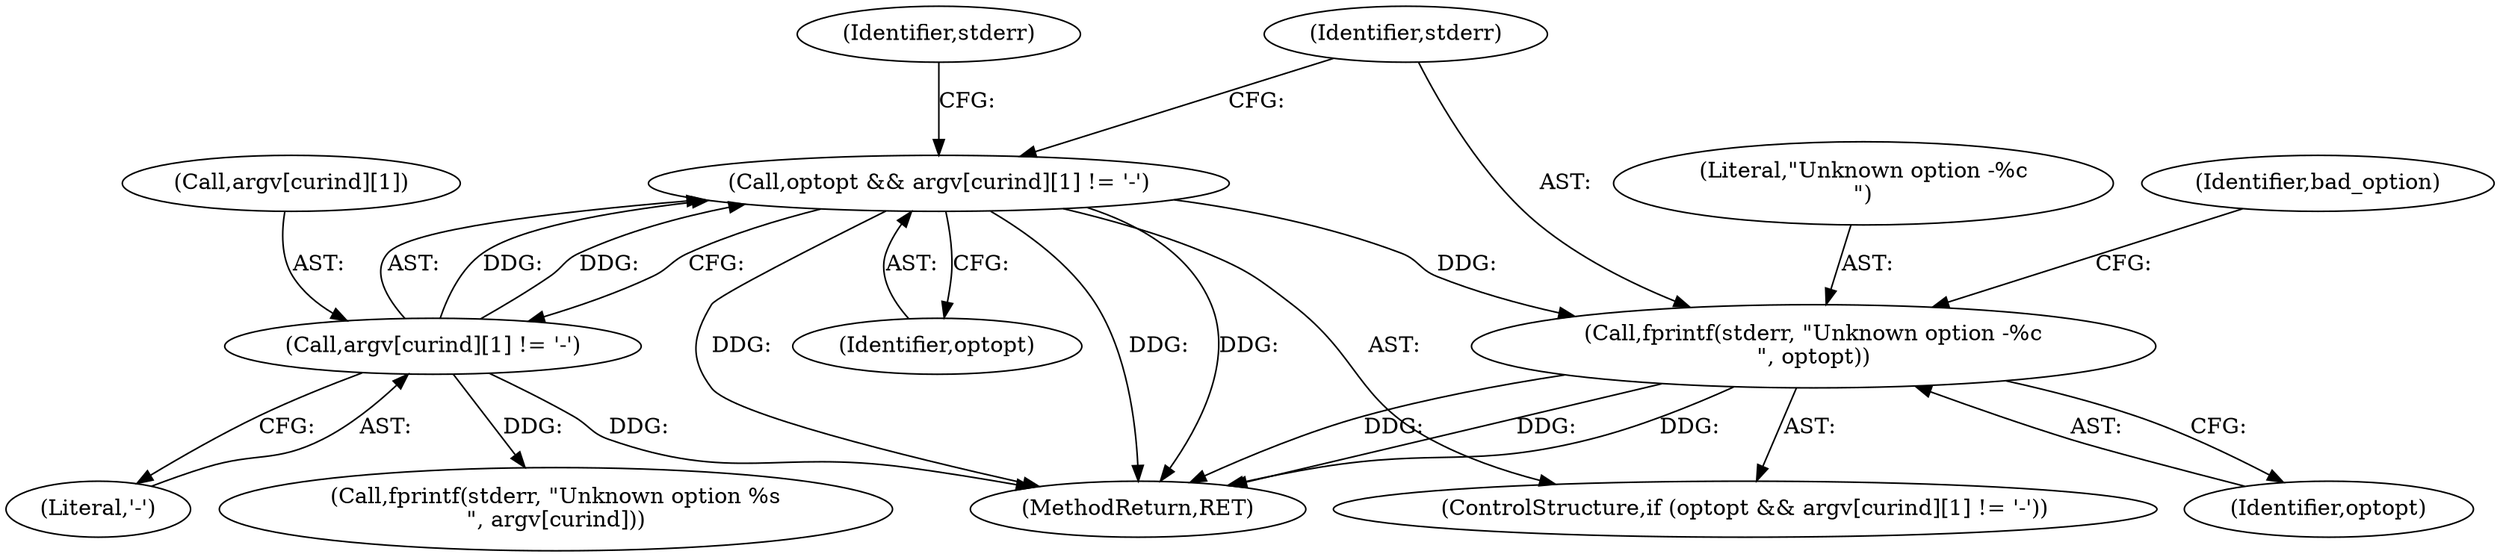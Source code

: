 digraph "0_keepalived_04f2d32871bb3b11d7dc024039952f2fe2750306@API" {
"1000670" [label="(Call,fprintf(stderr, \"Unknown option -%c\n\", optopt))"];
"1000661" [label="(Call,optopt && argv[curind][1] != '-')"];
"1000663" [label="(Call,argv[curind][1] != '-')"];
"1000682" [label="(Identifier,bad_option)"];
"1000663" [label="(Call,argv[curind][1] != '-')"];
"1000671" [label="(Identifier,stderr)"];
"1000675" [label="(Call,fprintf(stderr, \"Unknown option %s\n\", argv[curind]))"];
"1000676" [label="(Identifier,stderr)"];
"1000660" [label="(ControlStructure,if (optopt && argv[curind][1] != '-'))"];
"1000673" [label="(Identifier,optopt)"];
"1000664" [label="(Call,argv[curind][1])"];
"1000672" [label="(Literal,\"Unknown option -%c\n\")"];
"1000669" [label="(Literal,'-')"];
"1000661" [label="(Call,optopt && argv[curind][1] != '-')"];
"1000670" [label="(Call,fprintf(stderr, \"Unknown option -%c\n\", optopt))"];
"1000662" [label="(Identifier,optopt)"];
"1000745" [label="(MethodReturn,RET)"];
"1000670" -> "1000660"  [label="AST: "];
"1000670" -> "1000673"  [label="CFG: "];
"1000671" -> "1000670"  [label="AST: "];
"1000672" -> "1000670"  [label="AST: "];
"1000673" -> "1000670"  [label="AST: "];
"1000682" -> "1000670"  [label="CFG: "];
"1000670" -> "1000745"  [label="DDG: "];
"1000670" -> "1000745"  [label="DDG: "];
"1000670" -> "1000745"  [label="DDG: "];
"1000661" -> "1000670"  [label="DDG: "];
"1000661" -> "1000660"  [label="AST: "];
"1000661" -> "1000662"  [label="CFG: "];
"1000661" -> "1000663"  [label="CFG: "];
"1000662" -> "1000661"  [label="AST: "];
"1000663" -> "1000661"  [label="AST: "];
"1000671" -> "1000661"  [label="CFG: "];
"1000676" -> "1000661"  [label="CFG: "];
"1000661" -> "1000745"  [label="DDG: "];
"1000661" -> "1000745"  [label="DDG: "];
"1000661" -> "1000745"  [label="DDG: "];
"1000663" -> "1000661"  [label="DDG: "];
"1000663" -> "1000661"  [label="DDG: "];
"1000663" -> "1000669"  [label="CFG: "];
"1000664" -> "1000663"  [label="AST: "];
"1000669" -> "1000663"  [label="AST: "];
"1000663" -> "1000745"  [label="DDG: "];
"1000663" -> "1000675"  [label="DDG: "];
}
